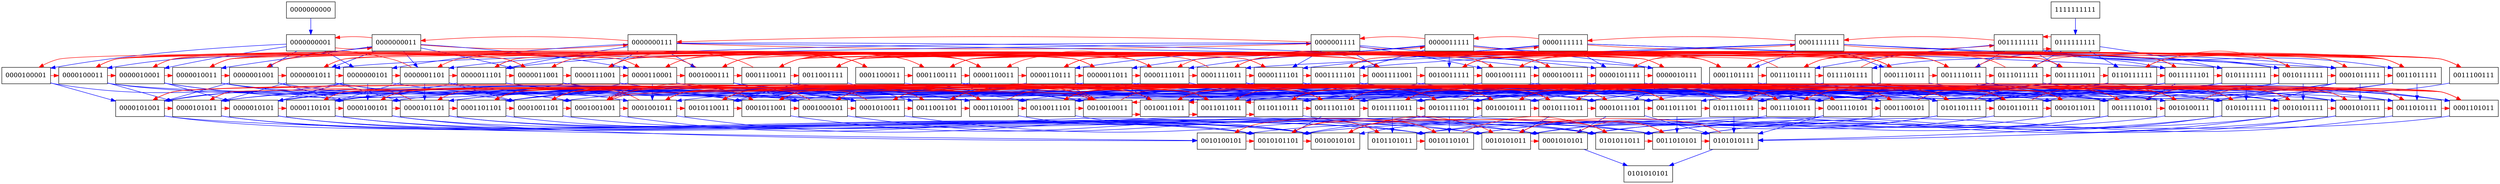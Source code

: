 digraph {
	subgraph level_10 { rank = same; node [shape = box] 0000000000; 1111111111};
	subgraph level_8 { rank = same; node [shape = box] 0000000001; 0000000011; 0000000111; 0000001111; 0000011111; 0000111111; 0001111111; 0011111111; 0111111111};
	subgraph level_6 { rank = same; node [shape = box] 0000000101; 0000001001; 0000001011; 0000001101; 0000010001; 0000010011; 0000010111; 0000011001; 0000011011; 0000011101; 0000100001; 0000100011; 0000100111; 0000101111; 0000110001; 0000110011; 0000110111; 0000111001; 0000111011; 0000111101; 0001000111; 0001001111; 0001011111; 0001100011; 0001100111; 0001101111; 0001110011; 0001110111; 0001111001; 0001111011; 0001111101; 0010011111; 0010111111; 0011001111; 0011011111; 0011100111; 0011101111; 0011110111; 0011111011; 0011111101; 0101111111; 0110111111; 0111011111; 0111101111};
	subgraph level_4 { rank = same; node [shape = box] 0000010101; 0000100101; 0000101001; 0000101011; 0000101101; 0000110101; 0001000101; 0001001001; 0001001011; 0001001101; 0001010011; 0001010111; 0001011001; 0001011011; 0001011101; 0001100101; 0001101001; 0001101011; 0001101101; 0001110101; 0010010011; 0010010111; 0010011011; 0010011101; 0010100111; 0010101111; 0010110011; 0010110111; 0010111011; 0010111101; 0011001101; 0011010111; 0011011011; 0011011101; 0011101011; 0011101101; 0011110101; 0101011111; 0101101111; 0101110111; 0101111011; 0110110111};
	subgraph level_2 { rank = same; node [shape = box] 0001010101; 0010010101; 0010100101; 0010101011; 0010101101; 0010110101; 0011010101; 0101010111; 0101011011; 0101101011};
	subgraph level_0 { rank = same; node [shape = box] 0101010101};

	edge [color = blue, label = ""] 0000000000 -> 0000000001 ;
	edge [color = red, label = ""] 0000000001 -> 0000000011 ;
	edge [color = blue, label = ""] 0000000001 -> 0000000101 ;
	edge [color = blue, label = ""] 0000000001 -> 0000001001 ;
	edge [color = blue, label = ""] 0000000001 -> 0000010001 ;
	edge [color = blue, label = ""] 0000000001 -> 0000100001 ;
	edge [color = red, label = ""] 0000000011 -> 0000000001 ;
	edge [color = red, label = ""] 0000000011 -> 0000000111 ;
	edge [color = blue, label = ""] 0000000011 -> 0000001011 ;
	edge [color = blue, label = ""] 0000000011 -> 0000001101 ;
	edge [color = blue, label = ""] 0000000011 -> 0000010011 ;
	edge [color = blue, label = ""] 0000000011 -> 0000011001 ;
	edge [color = blue, label = ""] 0000000011 -> 0000100011 ;
	edge [color = blue, label = ""] 0000000011 -> 0000110001 ;
	edge [color = red, label = ""] 0000000101 -> 0000001101 ;
	edge [color = blue, label = ""] 0000000101 -> 0000010101 ;
	edge [color = blue, label = ""] 0000000101 -> 0000100101 ;
	edge [color = blue, label = ""] 0000000101 -> 0000101001 ;
	edge [color = blue, label = ""] 0000000101 -> 0001000101 ;
	edge [color = red, label = ""] 0000000111 -> 0000000011 ;
	edge [color = blue, label = ""] 0000000111 -> 0000000101 ;
	edge [color = red, label = ""] 0000000111 -> 0000001111 ;
	edge [color = blue, label = ""] 0000000111 -> 0000010111 ;
	edge [color = blue, label = ""] 0000000111 -> 0000011101 ;
	edge [color = blue, label = ""] 0000000111 -> 0000100111 ;
	edge [color = blue, label = ""] 0000000111 -> 0000111001 ;
	edge [color = blue, label = ""] 0000000111 -> 0001000111 ;
	edge [color = red, label = ""] 0000001001 -> 0000001011 ;
	edge [color = red, label = ""] 0000001001 -> 0000011001 ;
	edge [color = blue, label = ""] 0000001001 -> 0000100101 ;
	edge [color = blue, label = ""] 0000001001 -> 0000101001 ;
	edge [color = blue, label = ""] 0000001001 -> 0001001001 ;
	edge [color = red, label = ""] 0000001011 -> 0000000101 ;
	edge [color = red, label = ""] 0000001011 -> 0000011011 ;
	edge [color = blue, label = ""] 0000001011 -> 0000101011 ;
	edge [color = blue, label = ""] 0000001011 -> 0000101101 ;
	edge [color = blue, label = ""] 0000001011 -> 0001001011 ;
	edge [color = blue, label = ""] 0000001011 -> 0001011001 ;
	edge [color = red, label = ""] 0000001101 -> 0000001001 ;
	edge [color = red, label = ""] 0000001101 -> 0000011101 ;
	edge [color = blue, label = ""] 0000001101 -> 0000101101 ;
	edge [color = blue, label = ""] 0000001101 -> 0000110101 ;
	edge [color = blue, label = ""] 0000001101 -> 0001001101 ;
	edge [color = blue, label = ""] 0000001101 -> 0001101001 ;
	edge [color = red, label = ""] 0000001111 -> 0000000111 ;
	edge [color = blue, label = ""] 0000001111 -> 0000001011 ;
	edge [color = blue, label = ""] 0000001111 -> 0000001101 ;
	edge [color = red, label = ""] 0000001111 -> 0000011111 ;
	edge [color = blue, label = ""] 0000001111 -> 0000101111 ;
	edge [color = blue, label = ""] 0000001111 -> 0000111101 ;
	edge [color = blue, label = ""] 0000001111 -> 0001001111 ;
	edge [color = blue, label = ""] 0000001111 -> 0001111001 ;
	edge [color = red, label = ""] 0000010001 -> 0000010011 ;
	edge [color = blue, label = ""] 0000010001 -> 0000010101 ;
	edge [color = red, label = ""] 0000010001 -> 0000110001 ;
	edge [color = blue, label = ""] 0000010001 -> 0001000101 ;
	edge [color = blue, label = ""] 0000010001 -> 0001001001 ;
	edge [color = red, label = ""] 0000010011 -> 0000001001 ;
	edge [color = red, label = ""] 0000010011 -> 0000010111 ;
	edge [color = red, label = ""] 0000010011 -> 0000110011 ;
	edge [color = blue, label = ""] 0000010011 -> 0001001101 ;
	edge [color = blue, label = ""] 0000010011 -> 0001010011 ;
	edge [color = blue, label = ""] 0000010011 -> 0010010011 ;
	edge [color = red, label = ""] 0000010101 -> 0000110101 ;
	edge [color = blue, label = ""] 0000010101 -> 0001010101 ;
	edge [color = blue, label = ""] 0000010101 -> 0010010101 ;
	edge [color = red, label = ""] 0000010111 -> 0000001011 ;
	edge [color = blue, label = ""] 0000010111 -> 0000010101 ;
	edge [color = red, label = ""] 0000010111 -> 0000110111 ;
	edge [color = blue, label = ""] 0000010111 -> 0001010111 ;
	edge [color = blue, label = ""] 0000010111 -> 0001011101 ;
	edge [color = blue, label = ""] 0000010111 -> 0010010111 ;
	edge [color = red, label = ""] 0000011001 -> 0000010001 ;
	edge [color = red, label = ""] 0000011001 -> 0000011011 ;
	edge [color = red, label = ""] 0000011001 -> 0000111001 ;
	edge [color = blue, label = ""] 0000011001 -> 0001011001 ;
	edge [color = blue, label = ""] 0000011001 -> 0001100101 ;
	edge [color = blue, label = ""] 0000011001 -> 0010010011 ;
	edge [color = red, label = ""] 0000011011 -> 0000001101 ;
	edge [color = red, label = ""] 0000011011 -> 0000010011 ;
	edge [color = red, label = ""] 0000011011 -> 0000111011 ;
	edge [color = blue, label = ""] 0000011011 -> 0001011011 ;
	edge [color = blue, label = ""] 0000011011 -> 0001101101 ;
	edge [color = blue, label = ""] 0000011011 -> 0010011011 ;
	edge [color = blue, label = ""] 0000011101 -> 0000010101 ;
	edge [color = red, label = ""] 0000011101 -> 0000011001 ;
	edge [color = red, label = ""] 0000011101 -> 0000111101 ;
	edge [color = blue, label = ""] 0000011101 -> 0001011101 ;
	edge [color = blue, label = ""] 0000011101 -> 0001110101 ;
	edge [color = blue, label = ""] 0000011101 -> 0010011101 ;
	edge [color = red, label = ""] 0000011111 -> 0000001111 ;
	edge [color = blue, label = ""] 0000011111 -> 0000010111 ;
	edge [color = blue, label = ""] 0000011111 -> 0000011011 ;
	edge [color = blue, label = ""] 0000011111 -> 0000011101 ;
	edge [color = red, label = ""] 0000011111 -> 0000111111 ;
	edge [color = blue, label = ""] 0000011111 -> 0001011111 ;
	edge [color = blue, label = ""] 0000011111 -> 0001111101 ;
	edge [color = blue, label = ""] 0000011111 -> 0010011111 ;
	edge [color = red, label = ""] 0000100001 -> 0000100011 ;
	edge [color = blue, label = ""] 0000100001 -> 0000100101 ;
	edge [color = blue, label = ""] 0000100001 -> 0000101001 ;
	edge [color = red, label = ""] 0000100011 -> 0000010001 ;
	edge [color = red, label = ""] 0000100011 -> 0000100111 ;
	edge [color = blue, label = ""] 0000100011 -> 0000101011 ;
	edge [color = red, label = ""] 0000100011 -> 0001100011 ;
	edge [color = blue, label = ""] 0000100011 -> 0001100101 ;
	edge [color = blue, label = ""] 0000100011 -> 0001101001 ;
	edge [color = red, label = ""] 0000100101 -> 0000101101 ;
	edge [color = red, label = ""] 0000100101 -> 0001100101 ;
	edge [color = blue, label = ""] 0000100101 -> 0010010101 ;
	edge [color = blue, label = ""] 0000100101 -> 0010100101 ;
	edge [color = red, label = ""] 0000100111 -> 0000010011 ;
	edge [color = blue, label = ""] 0000100111 -> 0000100101 ;
	edge [color = red, label = ""] 0000100111 -> 0000101111 ;
	edge [color = red, label = ""] 0000100111 -> 0001100111 ;
	edge [color = blue, label = ""] 0000100111 -> 0010011101 ;
	edge [color = blue, label = ""] 0000100111 -> 0010100111 ;
	edge [color = red, label = ""] 0000101001 -> 0000101011 ;
	edge [color = red, label = ""] 0000101001 -> 0001101001 ;
	edge [color = blue, label = ""] 0000101001 -> 0010010101 ;
	edge [color = blue, label = ""] 0000101001 -> 0010100101 ;
	edge [color = red, label = ""] 0000101011 -> 0000010101 ;
	edge [color = red, label = ""] 0000101011 -> 0001101011 ;
	edge [color = blue, label = ""] 0000101011 -> 0010101011 ;
	edge [color = blue, label = ""] 0000101011 -> 0010101101 ;
	edge [color = red, label = ""] 0000101101 -> 0000101001 ;
	edge [color = red, label = ""] 0000101101 -> 0001101101 ;
	edge [color = blue, label = ""] 0000101101 -> 0010101101 ;
	edge [color = blue, label = ""] 0000101101 -> 0010110101 ;
	edge [color = red, label = ""] 0000101111 -> 0000010111 ;
	edge [color = blue, label = ""] 0000101111 -> 0000101011 ;
	edge [color = blue, label = ""] 0000101111 -> 0000101101 ;
	edge [color = red, label = ""] 0000101111 -> 0001101111 ;
	edge [color = blue, label = ""] 0000101111 -> 0010101111 ;
	edge [color = blue, label = ""] 0000101111 -> 0010111101 ;
	edge [color = red, label = ""] 0000110001 -> 0000100001 ;
	edge [color = red, label = ""] 0000110001 -> 0000110011 ;
	edge [color = blue, label = ""] 0000110001 -> 0000110101 ;
	edge [color = red, label = ""] 0000110001 -> 0001000111 ;
	edge [color = blue, label = ""] 0000110001 -> 0001001011 ;
	edge [color = blue, label = ""] 0000110001 -> 0001010011 ;
	edge [color = red, label = ""] 0000110011 -> 0000011001 ;
	edge [color = red, label = ""] 0000110011 -> 0000100011 ;
	edge [color = red, label = ""] 0000110011 -> 0000110111 ;
	edge [color = red, label = ""] 0000110011 -> 0001110011 ;
	edge [color = blue, label = ""] 0000110011 -> 0010110011 ;
	edge [color = blue, label = ""] 0000110011 -> 0011001101 ;
	edge [color = red, label = ""] 0000110101 -> 0000100101 ;
	edge [color = red, label = ""] 0000110101 -> 0001110101 ;
	edge [color = blue, label = ""] 0000110101 -> 0010110101 ;
	edge [color = blue, label = ""] 0000110101 -> 0011010101 ;
	edge [color = red, label = ""] 0000110111 -> 0000011011 ;
	edge [color = red, label = ""] 0000110111 -> 0000100111 ;
	edge [color = blue, label = ""] 0000110111 -> 0000110101 ;
	edge [color = red, label = ""] 0000110111 -> 0001110111 ;
	edge [color = blue, label = ""] 0000110111 -> 0010110111 ;
	edge [color = blue, label = ""] 0000110111 -> 0011011101 ;
	edge [color = blue, label = ""] 0000111001 -> 0000101001 ;
	edge [color = red, label = ""] 0000111001 -> 0000110001 ;
	edge [color = red, label = ""] 0000111001 -> 0000111011 ;
	edge [color = red, label = ""] 0000111001 -> 0001111001 ;
	edge [color = blue, label = ""] 0000111001 -> 0010010111 ;
	edge [color = blue, label = ""] 0000111001 -> 0010100111 ;
	edge [color = red, label = ""] 0000111011 -> 0000011101 ;
	edge [color = blue, label = ""] 0000111011 -> 0000101011 ;
	edge [color = red, label = ""] 0000111011 -> 0000110011 ;
	edge [color = red, label = ""] 0000111011 -> 0001111011 ;
	edge [color = blue, label = ""] 0000111011 -> 0010111011 ;
	edge [color = blue, label = ""] 0000111011 -> 0011101101 ;
	edge [color = blue, label = ""] 0000111101 -> 0000101101 ;
	edge [color = blue, label = ""] 0000111101 -> 0000110101 ;
	edge [color = red, label = ""] 0000111101 -> 0000111001 ;
	edge [color = red, label = ""] 0000111101 -> 0001111101 ;
	edge [color = blue, label = ""] 0000111101 -> 0010111101 ;
	edge [color = blue, label = ""] 0000111101 -> 0011110101 ;
	edge [color = red, label = ""] 0000111111 -> 0000011111 ;
	edge [color = blue, label = ""] 0000111111 -> 0000101111 ;
	edge [color = blue, label = ""] 0000111111 -> 0000110111 ;
	edge [color = blue, label = ""] 0000111111 -> 0000111011 ;
	edge [color = blue, label = ""] 0000111111 -> 0000111101 ;
	edge [color = red, label = ""] 0000111111 -> 0001111111 ;
	edge [color = blue, label = ""] 0000111111 -> 0010111111 ;
	edge [color = blue, label = ""] 0000111111 -> 0011111101 ;
	edge [color = red, label = ""] 0001000101 -> 0001001101 ;
	edge [color = red, label = ""] 0001000101 -> 0001010011 ;
	edge [color = blue, label = ""] 0001000101 -> 0001010101 ;
	edge [color = red, label = ""] 0001000111 -> 0000100011 ;
	edge [color = blue, label = ""] 0001000111 -> 0001000101 ;
	edge [color = red, label = ""] 0001000111 -> 0001001111 ;
	edge [color = blue, label = ""] 0001000111 -> 0001010111 ;
	edge [color = red, label = ""] 0001000111 -> 0001110011 ;
	edge [color = blue, label = ""] 0001000111 -> 0001110101 ;
	edge [color = red, label = ""] 0001001001 -> 0001001011 ;
	edge [color = red, label = ""] 0001001001 -> 0001011001 ;
	edge [color = red, label = ""] 0001001001 -> 0010010011 ;
	edge [color = blue, label = ""] 0001001001 -> 0010010101 ;
	edge [color = red, label = ""] 0001001011 -> 0000100101 ;
	edge [color = red, label = ""] 0001001011 -> 0001011011 ;
	edge [color = red, label = ""] 0001001011 -> 0010110011 ;
	edge [color = blue, label = ""] 0001001011 -> 0010110101 ;
	edge [color = red, label = ""] 0001001101 -> 0001001001 ;
	edge [color = red, label = ""] 0001001101 -> 0001011101 ;
	edge [color = red, label = ""] 0001001101 -> 0011001101 ;
	edge [color = blue, label = ""] 0001001101 -> 0011010101 ;
	edge [color = red, label = ""] 0001001111 -> 0000100111 ;
	edge [color = blue, label = ""] 0001001111 -> 0001001011 ;
	edge [color = blue, label = ""] 0001001111 -> 0001001101 ;
	edge [color = red, label = ""] 0001001111 -> 0001011111 ;
	edge [color = red, label = ""] 0001001111 -> 0011001111 ;
	edge [color = blue, label = ""] 0001001111 -> 0011110101 ;
	edge [color = red, label = ""] 0001010011 -> 0000101001 ;
	edge [color = red, label = ""] 0001010011 -> 0001010111 ;
	edge [color = red, label = ""] 0001010011 -> 0011001101 ;
	edge [color = blue, label = ""] 0001010011 -> 0011010101 ;
	edge [color = red, label = ""] 0001010101 -> 0011010101 ;
	edge [color = blue, label = ""] 0001010101 -> 0101010101 ;
	edge [color = red, label = ""] 0001010111 -> 0000101011 ;
	edge [color = blue, label = ""] 0001010111 -> 0001010101 ;
	edge [color = red, label = ""] 0001010111 -> 0011010111 ;
	edge [color = blue, label = ""] 0001010111 -> 0101010111 ;
	edge [color = red, label = ""] 0001011001 -> 0001000101 ;
	edge [color = red, label = ""] 0001011001 -> 0001011011 ;
	edge [color = red, label = ""] 0001011001 -> 0010011011 ;
	edge [color = blue, label = ""] 0001011001 -> 0010101011 ;
	edge [color = red, label = ""] 0001011011 -> 0000101101 ;
	edge [color = red, label = ""] 0001011011 -> 0001010011 ;
	edge [color = red, label = ""] 0001011011 -> 0011011011 ;
	edge [color = blue, label = ""] 0001011011 -> 0101011011 ;
	edge [color = blue, label = ""] 0001011101 -> 0001010101 ;
	edge [color = red, label = ""] 0001011101 -> 0001011001 ;
	edge [color = red, label = ""] 0001011101 -> 0011011101 ;
	edge [color = blue, label = ""] 0001011101 -> 0101010111 ;
	edge [color = red, label = ""] 0001011111 -> 0000101111 ;
	edge [color = blue, label = ""] 0001011111 -> 0001010111 ;
	edge [color = blue, label = ""] 0001011111 -> 0001011011 ;
	edge [color = blue, label = ""] 0001011111 -> 0001011101 ;
	edge [color = red, label = ""] 0001011111 -> 0011011111 ;
	edge [color = blue, label = ""] 0001011111 -> 0101011111 ;
	edge [color = red, label = ""] 0001100011 -> 0000110001 ;
	edge [color = red, label = ""] 0001100011 -> 0001100111 ;
	edge [color = blue, label = ""] 0001100011 -> 0001101011 ;
	edge [color = red, label = ""] 0001100101 -> 0001000101 ;
	edge [color = red, label = ""] 0001100101 -> 0001101101 ;
	edge [color = red, label = ""] 0001100101 -> 0010100111 ;
	edge [color = blue, label = ""] 0001100101 -> 0010101011 ;
	edge [color = red, label = ""] 0001100111 -> 0000110011 ;
	edge [color = red, label = ""] 0001100111 -> 0001000111 ;
	edge [color = blue, label = ""] 0001100111 -> 0001100101 ;
	edge [color = red, label = ""] 0001100111 -> 0001101111 ;
	edge [color = red, label = ""] 0001100111 -> 0011100111 ;
	edge [color = blue, label = ""] 0001100111 -> 0011101011 ;
	edge [color = red, label = ""] 0001101001 -> 0001001001 ;
	edge [color = red, label = ""] 0001101001 -> 0001101011 ;
	edge [color = red, label = ""] 0001101001 -> 0010011101 ;
	edge [color = blue, label = ""] 0001101001 -> 0010101101 ;
	edge [color = red, label = ""] 0001101011 -> 0000110101 ;
	edge [color = red, label = ""] 0001101011 -> 0001001011 ;
	edge [color = red, label = ""] 0001101011 -> 0011101011 ;
	edge [color = blue, label = ""] 0001101011 -> 0101101011 ;
	edge [color = red, label = ""] 0001101101 -> 0001001101 ;
	edge [color = red, label = ""] 0001101101 -> 0001101001 ;
	edge [color = red, label = ""] 0001101101 -> 0011101101 ;
	edge [color = blue, label = ""] 0001101101 -> 0101011011 ;
	edge [color = red, label = ""] 0001101111 -> 0000110111 ;
	edge [color = red, label = ""] 0001101111 -> 0001001111 ;
	edge [color = blue, label = ""] 0001101111 -> 0001101011 ;
	edge [color = blue, label = ""] 0001101111 -> 0001101101 ;
	edge [color = red, label = ""] 0001101111 -> 0011101111 ;
	edge [color = blue, label = ""] 0001101111 -> 0101101111 ;
	edge [color = red, label = ""] 0001110011 -> 0000111001 ;
	edge [color = blue, label = ""] 0001110011 -> 0001010011 ;
	edge [color = red, label = ""] 0001110011 -> 0001100011 ;
	edge [color = red, label = ""] 0001110011 -> 0001110111 ;
	edge [color = red, label = ""] 0001110011 -> 0011001111 ;
	edge [color = blue, label = ""] 0001110011 -> 0011010111 ;
	edge [color = blue, label = ""] 0001110101 -> 0001010101 ;
	edge [color = red, label = ""] 0001110101 -> 0001100101 ;
	edge [color = red, label = ""] 0001110101 -> 0011110101 ;
	edge [color = blue, label = ""] 0001110101 -> 0101010111 ;
	edge [color = red, label = ""] 0001110111 -> 0000111011 ;
	edge [color = blue, label = ""] 0001110111 -> 0001010111 ;
	edge [color = red, label = ""] 0001110111 -> 0001100111 ;
	edge [color = blue, label = ""] 0001110111 -> 0001110101 ;
	edge [color = red, label = ""] 0001110111 -> 0011110111 ;
	edge [color = blue, label = ""] 0001110111 -> 0101110111 ;
	edge [color = red, label = ""] 0001111001 -> 0001000111 ;
	edge [color = blue, label = ""] 0001111001 -> 0001011001 ;
	edge [color = blue, label = ""] 0001111001 -> 0001101001 ;
	edge [color = red, label = ""] 0001111001 -> 0001111011 ;
	edge [color = red, label = ""] 0001111001 -> 0010011111 ;
	edge [color = blue, label = ""] 0001111001 -> 0010101111 ;
	edge [color = red, label = ""] 0001111011 -> 0000111101 ;
	edge [color = blue, label = ""] 0001111011 -> 0001011011 ;
	edge [color = blue, label = ""] 0001111011 -> 0001101011 ;
	edge [color = red, label = ""] 0001111011 -> 0001110011 ;
	edge [color = red, label = ""] 0001111011 -> 0011111011 ;
	edge [color = blue, label = ""] 0001111011 -> 0101111011 ;
	edge [color = blue, label = ""] 0001111101 -> 0001011101 ;
	edge [color = blue, label = ""] 0001111101 -> 0001101101 ;
	edge [color = blue, label = ""] 0001111101 -> 0001110101 ;
	edge [color = red, label = ""] 0001111101 -> 0001111001 ;
	edge [color = red, label = ""] 0001111101 -> 0011111101 ;
	edge [color = blue, label = ""] 0001111101 -> 0101011111 ;
	edge [color = red, label = ""] 0001111111 -> 0000111111 ;
	edge [color = blue, label = ""] 0001111111 -> 0001011111 ;
	edge [color = blue, label = ""] 0001111111 -> 0001101111 ;
	edge [color = blue, label = ""] 0001111111 -> 0001110111 ;
	edge [color = blue, label = ""] 0001111111 -> 0001111011 ;
	edge [color = blue, label = ""] 0001111111 -> 0001111101 ;
	edge [color = red, label = ""] 0001111111 -> 0011111111 ;
	edge [color = blue, label = ""] 0001111111 -> 0101111111 ;
	edge [color = red, label = ""] 0010010011 -> 0001001001 ;
	edge [color = red, label = ""] 0010010011 -> 0010010111 ;
	edge [color = red, label = ""] 0010010011 -> 0010011011 ;
	edge [color = red, label = ""] 0010010011 -> 0010110011 ;
	edge [color = red, label = ""] 0010010101 -> 0010101011 ;
	edge [color = red, label = ""] 0010010101 -> 0010110101 ;
	edge [color = red, label = ""] 0010010111 -> 0001001011 ;
	edge [color = blue, label = ""] 0010010111 -> 0010010101 ;
	edge [color = red, label = ""] 0010010111 -> 0010110111 ;
	edge [color = red, label = ""] 0010010111 -> 0010111011 ;
	edge [color = red, label = ""] 0010011011 -> 0001001101 ;
	edge [color = red, label = ""] 0010011011 -> 0010010011 ;
	edge [color = red, label = ""] 0010011011 -> 0010111011 ;
	edge [color = red, label = ""] 0010011011 -> 0011011011 ;
	edge [color = red, label = ""] 0010011101 -> 0010010011 ;
	edge [color = blue, label = ""] 0010011101 -> 0010010101 ;
	edge [color = red, label = ""] 0010011101 -> 0010111101 ;
	edge [color = red, label = ""] 0010011101 -> 0011101011 ;
	edge [color = red, label = ""] 0010011111 -> 0001001111 ;
	edge [color = blue, label = ""] 0010011111 -> 0010010111 ;
	edge [color = blue, label = ""] 0010011111 -> 0010011011 ;
	edge [color = blue, label = ""] 0010011111 -> 0010011101 ;
	edge [color = red, label = ""] 0010011111 -> 0010111111 ;
	edge [color = red, label = ""] 0010011111 -> 0011111011 ;
	edge [color = red, label = ""] 0010100101 -> 0010101101 ;
	edge [color = red, label = ""] 0010100111 -> 0001010011 ;
	edge [color = blue, label = ""] 0010100111 -> 0010100101 ;
	edge [color = red, label = ""] 0010100111 -> 0010101111 ;
	edge [color = red, label = ""] 0010100111 -> 0011101101 ;
	edge [color = red, label = ""] 0010101011 -> 0001010101 ;
	edge [color = red, label = ""] 0010101011 -> 0101011011 ;
	edge [color = red, label = ""] 0010101101 -> 0010010101 ;
	edge [color = red, label = ""] 0010101101 -> 0101101011 ;
	edge [color = red, label = ""] 0010101111 -> 0001010111 ;
	edge [color = blue, label = ""] 0010101111 -> 0010101011 ;
	edge [color = blue, label = ""] 0010101111 -> 0010101101 ;
	edge [color = red, label = ""] 0010101111 -> 0101111011 ;
	edge [color = red, label = ""] 0010110011 -> 0001011001 ;
	edge [color = red, label = ""] 0010110011 -> 0001100101 ;
	edge [color = red, label = ""] 0010110011 -> 0010110111 ;
	edge [color = red, label = ""] 0010110011 -> 0011011011 ;
	edge [color = red, label = ""] 0010110101 -> 0010100101 ;
	edge [color = red, label = ""] 0010110101 -> 0101011011 ;
	edge [color = red, label = ""] 0010110111 -> 0001011011 ;
	edge [color = red, label = ""] 0010110111 -> 0010100111 ;
	edge [color = blue, label = ""] 0010110111 -> 0010110101 ;
	edge [color = red, label = ""] 0010110111 -> 0110110111 ;
	edge [color = red, label = ""] 0010111011 -> 0001011101 ;
	edge [color = blue, label = ""] 0010111011 -> 0010101011 ;
	edge [color = red, label = ""] 0010111011 -> 0010110011 ;
	edge [color = red, label = ""] 0010111011 -> 0110110111 ;
	edge [color = red, label = ""] 0010111101 -> 0010010111 ;
	edge [color = blue, label = ""] 0010111101 -> 0010101101 ;
	edge [color = blue, label = ""] 0010111101 -> 0010110101 ;
	edge [color = red, label = ""] 0010111101 -> 0101101111 ;
	edge [color = red, label = ""] 0010111111 -> 0001011111 ;
	edge [color = blue, label = ""] 0010111111 -> 0010101111 ;
	edge [color = blue, label = ""] 0010111111 -> 0010110111 ;
	edge [color = blue, label = ""] 0010111111 -> 0010111011 ;
	edge [color = blue, label = ""] 0010111111 -> 0010111101 ;
	edge [color = red, label = ""] 0010111111 -> 0110111111 ;
	edge [color = red, label = ""] 0011001101 -> 0001101001 ;
	edge [color = red, label = ""] 0011001101 -> 0010010011 ;
	edge [color = red, label = ""] 0011001101 -> 0011010111 ;
	edge [color = red, label = ""] 0011001101 -> 0011011101 ;
	edge [color = red, label = ""] 0011001111 -> 0001100111 ;
	edge [color = red, label = ""] 0011001111 -> 0001111001 ;
	edge [color = blue, label = ""] 0011001111 -> 0010110011 ;
	edge [color = blue, label = ""] 0011001111 -> 0011001101 ;
	edge [color = red, label = ""] 0011001111 -> 0011011111 ;
	edge [color = red, label = ""] 0011001111 -> 0011110111 ;
	edge [color = red, label = ""] 0011010101 -> 0010010101 ;
	edge [color = red, label = ""] 0011010101 -> 0101010111 ;
	edge [color = red, label = ""] 0011010111 -> 0001101011 ;
	edge [color = red, label = ""] 0011010111 -> 0010010111 ;
	edge [color = blue, label = ""] 0011010111 -> 0011010101 ;
	edge [color = red, label = ""] 0011010111 -> 0101110111 ;
	edge [color = red, label = ""] 0011011011 -> 0001101101 ;
	edge [color = red, label = ""] 0011011011 -> 0010011011 ;
	edge [color = red, label = ""] 0011011011 -> 0011001101 ;
	edge [color = red, label = ""] 0011011011 -> 0110110111 ;
	edge [color = red, label = ""] 0011011101 -> 0010011011 ;
	edge [color = red, label = ""] 0011011101 -> 0010011101 ;
	edge [color = blue, label = ""] 0011011101 -> 0011010101 ;
	edge [color = red, label = ""] 0011011101 -> 0101110111 ;
	edge [color = red, label = ""] 0011011111 -> 0001101111 ;
	edge [color = red, label = ""] 0011011111 -> 0010011111 ;
	edge [color = blue, label = ""] 0011011111 -> 0011010111 ;
	edge [color = blue, label = ""] 0011011111 -> 0011011011 ;
	edge [color = blue, label = ""] 0011011111 -> 0011011101 ;
	edge [color = red, label = ""] 0011011111 -> 0111011111 ;
	edge [color = red, label = ""] 0011100111 -> 0001110011 ;
	edge [color = blue, label = ""] 0011100111 -> 0010100111 ;
	edge [color = red, label = ""] 0011100111 -> 0011101111 ;
	edge [color = red, label = ""] 0011101011 -> 0001110101 ;
	edge [color = blue, label = ""] 0011101011 -> 0010101011 ;
	edge [color = red, label = ""] 0011101011 -> 0010110011 ;
	edge [color = red, label = ""] 0011101011 -> 0101101111 ;
	edge [color = red, label = ""] 0011101101 -> 0010011101 ;
	edge [color = blue, label = ""] 0011101101 -> 0010101101 ;
	edge [color = red, label = ""] 0011101101 -> 0011001101 ;
	edge [color = red, label = ""] 0011101101 -> 0101111011 ;
	edge [color = red, label = ""] 0011101111 -> 0001110111 ;
	edge [color = blue, label = ""] 0011101111 -> 0010101111 ;
	edge [color = red, label = ""] 0011101111 -> 0011001111 ;
	edge [color = blue, label = ""] 0011101111 -> 0011101011 ;
	edge [color = blue, label = ""] 0011101111 -> 0011101101 ;
	edge [color = red, label = ""] 0011101111 -> 0111101111 ;
	edge [color = red, label = ""] 0011110101 -> 0010100111 ;
	edge [color = blue, label = ""] 0011110101 -> 0010110101 ;
	edge [color = blue, label = ""] 0011110101 -> 0011010101 ;
	edge [color = red, label = ""] 0011110101 -> 0101011111 ;
	edge [color = red, label = ""] 0011110111 -> 0001111011 ;
	edge [color = blue, label = ""] 0011110111 -> 0010110111 ;
	edge [color = blue, label = ""] 0011110111 -> 0011010111 ;
	edge [color = red, label = ""] 0011110111 -> 0011100111 ;
	edge [color = blue, label = ""] 0011110111 -> 0011110101 ;
	edge [color = red, label = ""] 0011110111 -> 0111011111 ;
	edge [color = red, label = ""] 0011111011 -> 0001111101 ;
	edge [color = blue, label = ""] 0011111011 -> 0010111011 ;
	edge [color = red, label = ""] 0011111011 -> 0011001111 ;
	edge [color = blue, label = ""] 0011111011 -> 0011011011 ;
	edge [color = blue, label = ""] 0011111011 -> 0011101011 ;
	edge [color = red, label = ""] 0011111011 -> 0110111111 ;
	edge [color = red, label = ""] 0011111101 -> 0010011111 ;
	edge [color = blue, label = ""] 0011111101 -> 0010111101 ;
	edge [color = blue, label = ""] 0011111101 -> 0011011101 ;
	edge [color = blue, label = ""] 0011111101 -> 0011101101 ;
	edge [color = blue, label = ""] 0011111101 -> 0011110101 ;
	edge [color = red, label = ""] 0011111101 -> 0101111111 ;
	edge [color = red, label = ""] 0011111111 -> 0001111111 ;
	edge [color = blue, label = ""] 0011111111 -> 0010111111 ;
	edge [color = blue, label = ""] 0011111111 -> 0011011111 ;
	edge [color = blue, label = ""] 0011111111 -> 0011101111 ;
	edge [color = blue, label = ""] 0011111111 -> 0011110111 ;
	edge [color = blue, label = ""] 0011111111 -> 0011111011 ;
	edge [color = blue, label = ""] 0011111111 -> 0011111101 ;
	edge [color = red, label = ""] 0011111111 -> 0111111111 ;
	edge [color = red, label = ""] 0101010111 -> 0010101011 ;
	edge [color = blue, label = ""] 0101010111 -> 0101010101 ;
	edge [color = red, label = ""] 0101011011 -> 0010101101 ;
	edge [color = red, label = ""] 0101011011 -> 0011010101 ;
	edge [color = red, label = ""] 0101011111 -> 0010101111 ;
	edge [color = blue, label = ""] 0101011111 -> 0101010111 ;
	edge [color = blue, label = ""] 0101011111 -> 0101011011 ;
	edge [color = red, label = ""] 0101101011 -> 0010110101 ;
	edge [color = red, label = ""] 0101101111 -> 0010110111 ;
	edge [color = red, label = ""] 0101101111 -> 0011110101 ;
	edge [color = blue, label = ""] 0101101111 -> 0101011011 ;
	edge [color = blue, label = ""] 0101101111 -> 0101101011 ;
	edge [color = red, label = ""] 0101110111 -> 0010111011 ;
	edge [color = red, label = ""] 0101110111 -> 0011101011 ;
	edge [color = blue, label = ""] 0101110111 -> 0101010111 ;
	edge [color = red, label = ""] 0101111011 -> 0010111101 ;
	edge [color = red, label = ""] 0101111011 -> 0011010111 ;
	edge [color = blue, label = ""] 0101111011 -> 0101011011 ;
	edge [color = blue, label = ""] 0101111011 -> 0101101011 ;
	edge [color = red, label = ""] 0101111111 -> 0010111111 ;
	edge [color = blue, label = ""] 0101111111 -> 0101011111 ;
	edge [color = blue, label = ""] 0101111111 -> 0101101111 ;
	edge [color = blue, label = ""] 0101111111 -> 0101110111 ;
	edge [color = blue, label = ""] 0101111111 -> 0101111011 ;
	edge [color = red, label = ""] 0110110111 -> 0011011011 ;
	edge [color = red, label = ""] 0110110111 -> 0011011101 ;
	edge [color = red, label = ""] 0110110111 -> 0011101101 ;
	edge [color = blue, label = ""] 0110110111 -> 0101011011 ;
	edge [color = red, label = ""] 0110111111 -> 0011011111 ;
	edge [color = red, label = ""] 0110111111 -> 0011111101 ;
	edge [color = blue, label = ""] 0110111111 -> 0101101111 ;
	edge [color = blue, label = ""] 0110111111 -> 0101111011 ;
	edge [color = blue, label = ""] 0110111111 -> 0110110111 ;
	edge [color = red, label = ""] 0111011111 -> 0011101111 ;
	edge [color = red, label = ""] 0111011111 -> 0011111011 ;
	edge [color = blue, label = ""] 0111011111 -> 0101011111 ;
	edge [color = blue, label = ""] 0111011111 -> 0101110111 ;
	edge [color = blue, label = ""] 0111011111 -> 0110110111 ;
	edge [color = red, label = ""] 0111101111 -> 0011110111 ;
	edge [color = blue, label = ""] 0111101111 -> 0101101111 ;
	edge [color = blue, label = ""] 0111101111 -> 0101111011 ;
	edge [color = red, label = ""] 0111111111 -> 0011111111 ;
	edge [color = blue, label = ""] 0111111111 -> 0101111111 ;
	edge [color = blue, label = ""] 0111111111 -> 0110111111 ;
	edge [color = blue, label = ""] 0111111111 -> 0111011111 ;
	edge [color = blue, label = ""] 0111111111 -> 0111101111 ;
	edge [color = blue, label = ""] 1111111111 -> 0111111111 ;
}